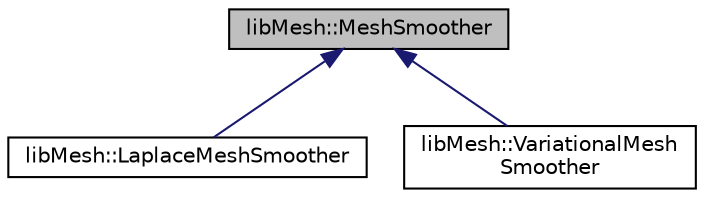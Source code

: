 digraph "libMesh::MeshSmoother"
{
 // INTERACTIVE_SVG=YES
  edge [fontname="Helvetica",fontsize="10",labelfontname="Helvetica",labelfontsize="10"];
  node [fontname="Helvetica",fontsize="10",shape=record];
  Node1 [label="libMesh::MeshSmoother",height=0.2,width=0.4,color="black", fillcolor="grey75", style="filled" fontcolor="black"];
  Node1 -> Node2 [dir="back",color="midnightblue",fontsize="10",style="solid",fontname="Helvetica"];
  Node2 [label="libMesh::LaplaceMeshSmoother",height=0.2,width=0.4,color="black", fillcolor="white", style="filled",URL="$classlibMesh_1_1LaplaceMeshSmoother.html",tooltip="This class defines the data structures necessary for Laplace smoothing. "];
  Node1 -> Node3 [dir="back",color="midnightblue",fontsize="10",style="solid",fontname="Helvetica"];
  Node3 [label="libMesh::VariationalMesh\lSmoother",height=0.2,width=0.4,color="black", fillcolor="white", style="filled",URL="$classlibMesh_1_1VariationalMeshSmoother.html",tooltip="This is an implementation of Larisa Branets&#39; smoothing algorithms. "];
}
